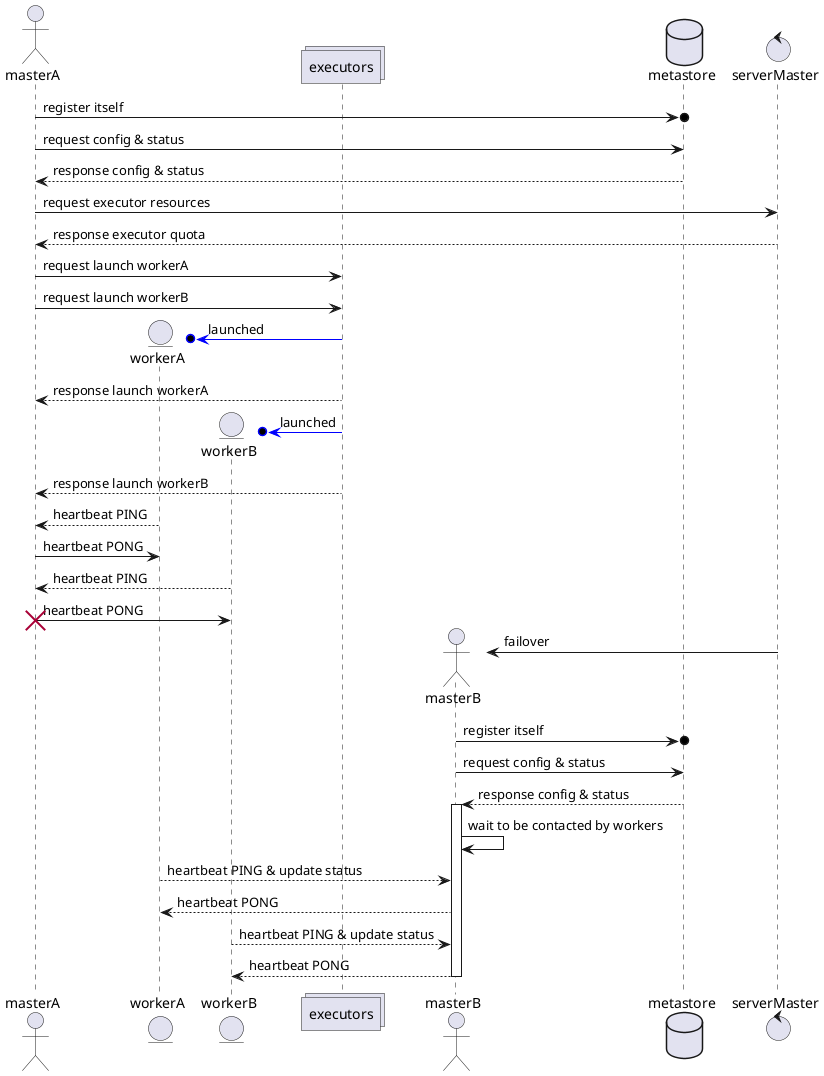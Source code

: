 @startuml
actor       masterA
entity      workerA
entity      workerB
collections executors
actor       masterB
database    metastore
control     serverMaster
masterA ->o metastore : register itself
masterA -> metastore : request config & status
masterA <-- metastore : response config & status
masterA -> serverMaster : request executor resources
masterA <-- serverMaster : response executor quota
masterA -> executors : request launch workerA
masterA -> executors : request launch workerB
create workerA
workerA o<-[#0000FF] executors: launched
masterA <-- executors : response launch workerA
create workerB
workerB o<-[#0000FF] executors: launched
masterA <-- executors : response launch workerB
masterA <-- workerA : heartbeat PING
masterA -> workerA : heartbeat PONG
masterA <-- workerB : heartbeat PING
masterA -> workerB : heartbeat PONG
destroy masterA

create masterB
serverMaster -> masterB : failover
masterB ->o metastore : register itself
masterB -> metastore : request config & status
masterB <-- metastore : response config & status
activate masterB
masterB -> masterB : wait to be contacted by workers
workerA --> masterB : heartbeat PING & update status
workerA <-- masterB : heartbeat PONG
workerB --> masterB : heartbeat PING & update status
workerB <-- masterB : heartbeat PONG
deactivate masterB
@enduml
